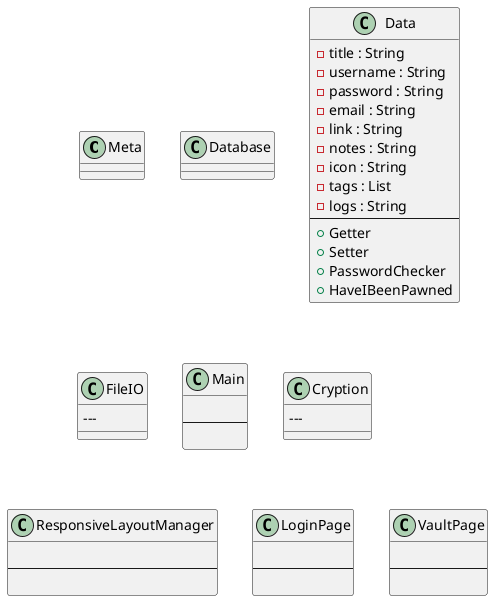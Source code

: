 @startuml ClassDiagram

class Meta {
    
}

class Database {}

class Data {
    - title : String
    - username : String
    - password : String
    - email : String
    - link : String
    - notes : String
    - icon : String
    - tags : List
    - logs : String
    ---
    + Getter
    + Setter
    + PasswordChecker
    + HaveIBeenPawned
}

class FileIO {

    ---

}

class Main {
    
    ---

}

class Cryption {

    ---

}

class ResponsiveLayoutManager {
    
    ---

}

class LoginPage  {
    
    ---

}

class VaultPage {
    
    ---

}



@enduml